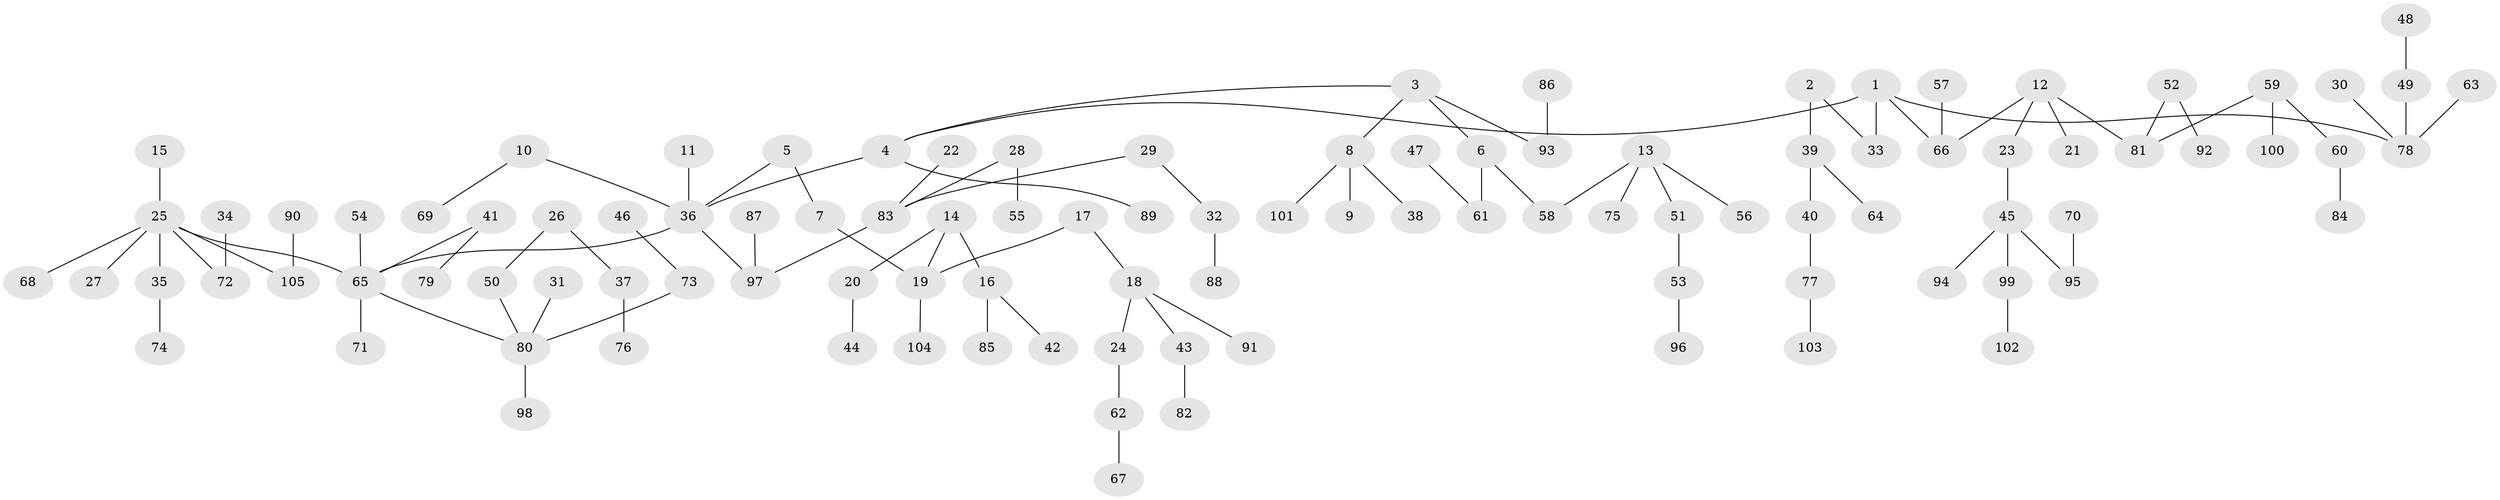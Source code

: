 // original degree distribution, {5: 0.026845637583892617, 4: 0.06711409395973154, 3: 0.1342281879194631, 7: 0.013422818791946308, 8: 0.006711409395973154, 1: 0.4966442953020134, 2: 0.2483221476510067, 6: 0.006711409395973154}
// Generated by graph-tools (version 1.1) at 2025/37/03/04/25 23:37:20]
// undirected, 105 vertices, 104 edges
graph export_dot {
  node [color=gray90,style=filled];
  1;
  2;
  3;
  4;
  5;
  6;
  7;
  8;
  9;
  10;
  11;
  12;
  13;
  14;
  15;
  16;
  17;
  18;
  19;
  20;
  21;
  22;
  23;
  24;
  25;
  26;
  27;
  28;
  29;
  30;
  31;
  32;
  33;
  34;
  35;
  36;
  37;
  38;
  39;
  40;
  41;
  42;
  43;
  44;
  45;
  46;
  47;
  48;
  49;
  50;
  51;
  52;
  53;
  54;
  55;
  56;
  57;
  58;
  59;
  60;
  61;
  62;
  63;
  64;
  65;
  66;
  67;
  68;
  69;
  70;
  71;
  72;
  73;
  74;
  75;
  76;
  77;
  78;
  79;
  80;
  81;
  82;
  83;
  84;
  85;
  86;
  87;
  88;
  89;
  90;
  91;
  92;
  93;
  94;
  95;
  96;
  97;
  98;
  99;
  100;
  101;
  102;
  103;
  104;
  105;
  1 -- 4 [weight=1.0];
  1 -- 33 [weight=1.0];
  1 -- 66 [weight=1.0];
  1 -- 78 [weight=1.0];
  2 -- 33 [weight=1.0];
  2 -- 39 [weight=1.0];
  3 -- 4 [weight=1.0];
  3 -- 6 [weight=1.0];
  3 -- 8 [weight=1.0];
  3 -- 93 [weight=1.0];
  4 -- 36 [weight=1.0];
  4 -- 89 [weight=1.0];
  5 -- 7 [weight=1.0];
  5 -- 36 [weight=1.0];
  6 -- 58 [weight=1.0];
  6 -- 61 [weight=1.0];
  7 -- 19 [weight=1.0];
  8 -- 9 [weight=1.0];
  8 -- 38 [weight=1.0];
  8 -- 101 [weight=1.0];
  10 -- 36 [weight=1.0];
  10 -- 69 [weight=1.0];
  11 -- 36 [weight=1.0];
  12 -- 21 [weight=1.0];
  12 -- 23 [weight=1.0];
  12 -- 66 [weight=1.0];
  12 -- 81 [weight=1.0];
  13 -- 51 [weight=1.0];
  13 -- 56 [weight=1.0];
  13 -- 58 [weight=1.0];
  13 -- 75 [weight=1.0];
  14 -- 16 [weight=1.0];
  14 -- 19 [weight=1.0];
  14 -- 20 [weight=1.0];
  15 -- 25 [weight=1.0];
  16 -- 42 [weight=1.0];
  16 -- 85 [weight=1.0];
  17 -- 18 [weight=1.0];
  17 -- 19 [weight=1.0];
  18 -- 24 [weight=1.0];
  18 -- 43 [weight=1.0];
  18 -- 91 [weight=1.0];
  19 -- 104 [weight=1.0];
  20 -- 44 [weight=1.0];
  22 -- 83 [weight=1.0];
  23 -- 45 [weight=1.0];
  24 -- 62 [weight=1.0];
  25 -- 27 [weight=1.0];
  25 -- 35 [weight=1.0];
  25 -- 65 [weight=1.0];
  25 -- 68 [weight=1.0];
  25 -- 72 [weight=1.0];
  25 -- 105 [weight=1.0];
  26 -- 37 [weight=1.0];
  26 -- 50 [weight=1.0];
  28 -- 55 [weight=1.0];
  28 -- 83 [weight=1.0];
  29 -- 32 [weight=1.0];
  29 -- 83 [weight=1.0];
  30 -- 78 [weight=1.0];
  31 -- 80 [weight=1.0];
  32 -- 88 [weight=1.0];
  34 -- 72 [weight=1.0];
  35 -- 74 [weight=1.0];
  36 -- 65 [weight=1.0];
  36 -- 97 [weight=1.0];
  37 -- 76 [weight=1.0];
  39 -- 40 [weight=1.0];
  39 -- 64 [weight=1.0];
  40 -- 77 [weight=1.0];
  41 -- 65 [weight=1.0];
  41 -- 79 [weight=1.0];
  43 -- 82 [weight=1.0];
  45 -- 94 [weight=1.0];
  45 -- 95 [weight=1.0];
  45 -- 99 [weight=1.0];
  46 -- 73 [weight=1.0];
  47 -- 61 [weight=1.0];
  48 -- 49 [weight=1.0];
  49 -- 78 [weight=1.0];
  50 -- 80 [weight=1.0];
  51 -- 53 [weight=1.0];
  52 -- 81 [weight=1.0];
  52 -- 92 [weight=1.0];
  53 -- 96 [weight=1.0];
  54 -- 65 [weight=1.0];
  57 -- 66 [weight=1.0];
  59 -- 60 [weight=1.0];
  59 -- 81 [weight=1.0];
  59 -- 100 [weight=1.0];
  60 -- 84 [weight=1.0];
  62 -- 67 [weight=1.0];
  63 -- 78 [weight=1.0];
  65 -- 71 [weight=1.0];
  65 -- 80 [weight=1.0];
  70 -- 95 [weight=1.0];
  73 -- 80 [weight=1.0];
  77 -- 103 [weight=1.0];
  80 -- 98 [weight=1.0];
  83 -- 97 [weight=1.0];
  86 -- 93 [weight=1.0];
  87 -- 97 [weight=1.0];
  90 -- 105 [weight=1.0];
  99 -- 102 [weight=1.0];
}
